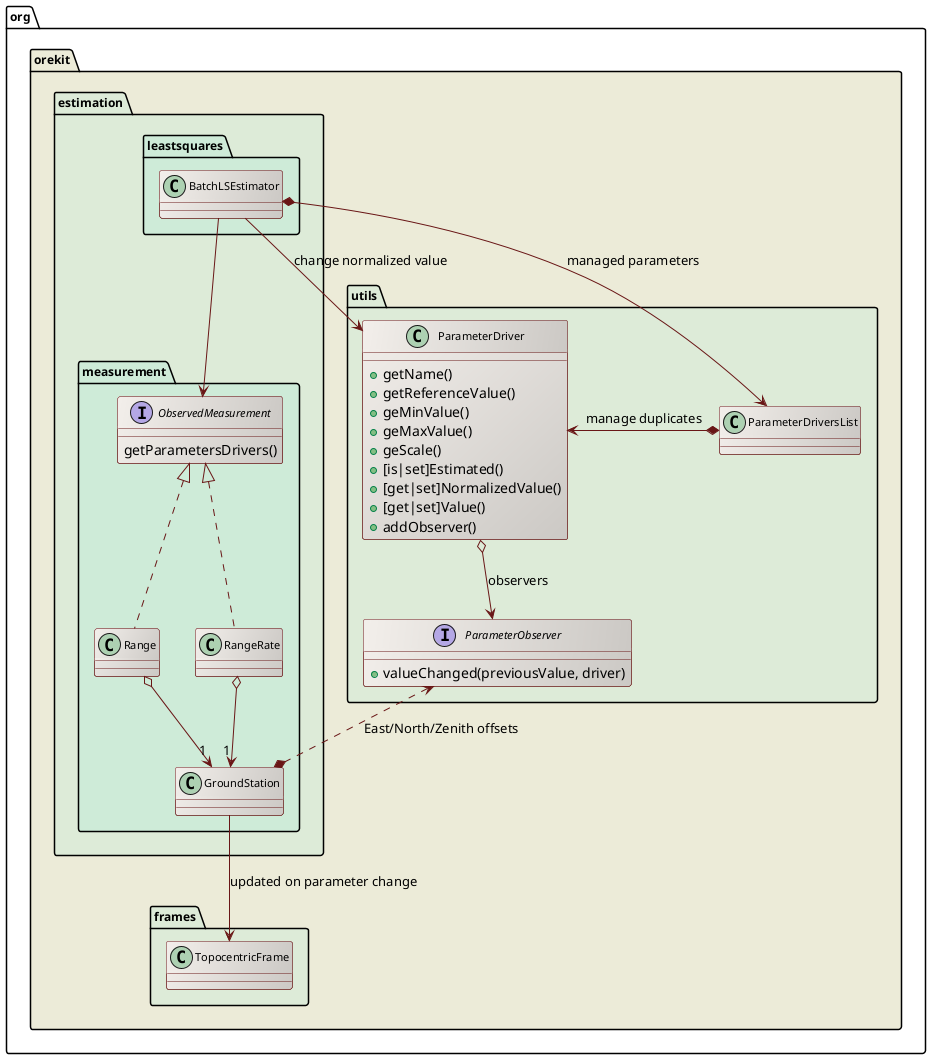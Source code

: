 ' Copyright 2002-2020 CS Systèmes d'Information
' Licensed to CS Systèmes d'Information (CS) under one or more
' contributor license agreements.  See the NOTICE file distributed with
' this work for additional information regarding copyright ownership.
' CS licenses this file to You under the Apache License, Version 2.0
' (the "License"); you may not use this file except in compliance with
' the License.  You may obtain a copy of the License at
'
'   http://www.apache.org/licenses/LICENSE-2.0
'
' Unless required by applicable law or agreed to in writing, software
' distributed under the License is distributed on an "AS IS" BASIS,
' WITHOUT WARRANTIES OR CONDITIONS OF ANY KIND, either express or implied.
' See the License for the specific language governing permissions and
' limitations under the License.
 
@startuml

  skinparam svek                  true
  skinparam ClassBackgroundColor  #F3EFEB/CCC9C5
  skinparam ClassArrowColor       #691616
  skinparam ClassBorderColor      #691616
  skinparam NoteBackgroundColor   #F3EFEB
  skinparam NoteBorderColor       #691616
  skinparam NoteFontColor         #691616
  skinparam ClassFontSize         11
  skinparam PackageFontSize       12

  package org.orekit #ECEBD8 {

    package utils #DDEBD8 {
      class ParameterDriver {
        +getName()
        +getReferenceValue()
        +geMinValue()
        +geMaxValue()
        +geScale()
        +[is|set]Estimated()
        +[get|set]NormalizedValue()
        +[get|set]Value()
        +addObserver()
      }
      interface ParameterObserver {
        +valueChanged(previousValue, driver)
      }
      ParameterDriver o--> ParameterObserver : observers
      ParameterDriver <-right-* ParameterDriversList : manage duplicates
    }

    package estimation #DDEBD8 {

      package leastsquares #CEEBD8 { 
        class BatchLSEstimator
      }

      BatchLSEstimator --> ParameterDriver : change normalized value
      BatchLSEstimator *--> ParameterDriversList : managed parameters
      package measurement #CEEBD8 {
        interface ObservedMeasurement {
            getParametersDrivers()
        }
        class GroundStation
        ObservedMeasurement <|.. Range
        ObservedMeasurement <|.. RangeRate
        Range o--> "1" GroundStation
        RangeRate o--> "1" GroundStation
        ParameterObserver <..* GroundStation : East/North/Zenith offsets
        BatchLSEstimator --> ObservedMeasurement
       }

    }

    package frames #DDEBD8 {
      class TopocentricFrame
      GroundStation --> TopocentricFrame : updated on parameter change
    }

  }


@enduml

